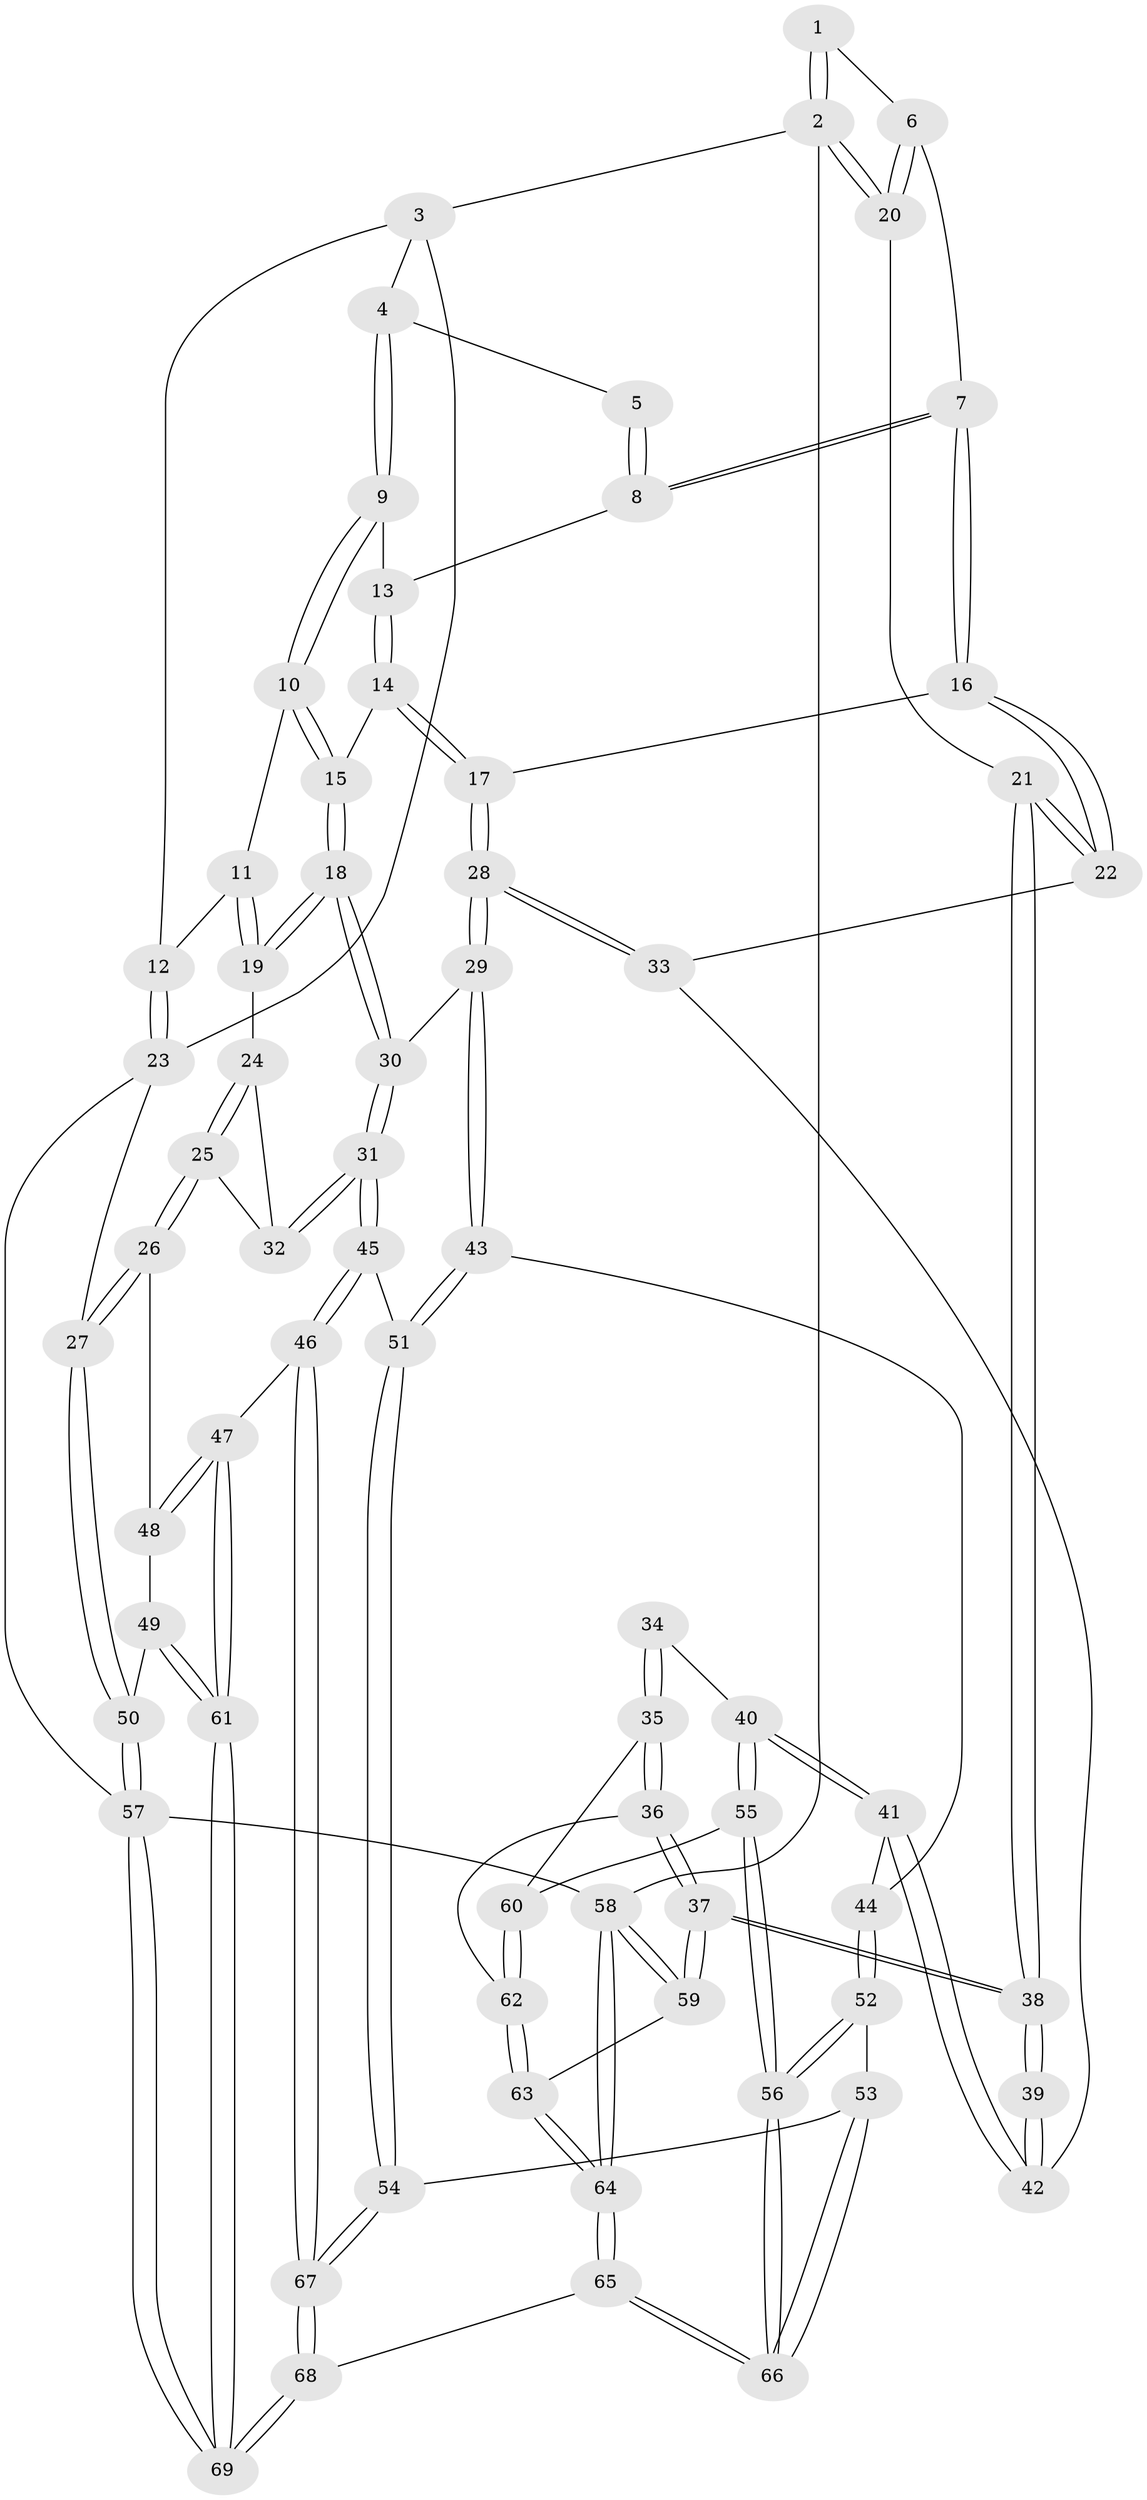// Generated by graph-tools (version 1.1) at 2025/51/03/09/25 03:51:01]
// undirected, 69 vertices, 169 edges
graph export_dot {
graph [start="1"]
  node [color=gray90,style=filled];
  1 [pos="+0.7051340242652425+0"];
  2 [pos="+1+0"];
  3 [pos="+0.21687497789187857+0"];
  4 [pos="+0.4642761752369264+0"];
  5 [pos="+0.6570235669534784+0"];
  6 [pos="+1+0.22255439385987918"];
  7 [pos="+0.8266297155312964+0.2386968960418648"];
  8 [pos="+0.7884533279819821+0.20410090427518218"];
  9 [pos="+0.413141694703895+0.09389822278007452"];
  10 [pos="+0.3204237005386105+0.22786823203556236"];
  11 [pos="+0.2743836093984329+0.254593547899997"];
  12 [pos="+0.09759248122768578+0.26399934520607976"];
  13 [pos="+0.6089339015691072+0.22687192348820023"];
  14 [pos="+0.5773353618159451+0.4126969412157076"];
  15 [pos="+0.5665067481562264+0.41342231500416876"];
  16 [pos="+0.7151770683056309+0.45519134093385644"];
  17 [pos="+0.7085493147449735+0.4545517222724323"];
  18 [pos="+0.4507765208089103+0.5483434432034033"];
  19 [pos="+0.3337768487636+0.4984730688755198"];
  20 [pos="+1+0.23706481319859898"];
  21 [pos="+1+0.5230783015907612"];
  22 [pos="+0.7809917536902489+0.5481099695103997"];
  23 [pos="+0+0.32073412649193556"];
  24 [pos="+0.30876022173803397+0.5248781080758477"];
  25 [pos="+0.024624195369608717+0.570607355305983"];
  26 [pos="+0.014722643994676212+0.5700889511877566"];
  27 [pos="+0+0.5284645932268051"];
  28 [pos="+0.5142843441904813+0.6616178795104447"];
  29 [pos="+0.508197094954252+0.665536758770811"];
  30 [pos="+0.47816973781951516+0.6466455547688011"];
  31 [pos="+0.31840712994499637+0.7269985553579043"];
  32 [pos="+0.28547721335545534+0.6531176037097737"];
  33 [pos="+0.7708244548574273+0.5910697432055829"];
  34 [pos="+0.8960104851012123+0.7202149441506855"];
  35 [pos="+1+0.7743622373801893"];
  36 [pos="+1+0.7749870400386139"];
  37 [pos="+1+0.7398470482091598"];
  38 [pos="+1+0.656260365663715"];
  39 [pos="+0.8873341234022061+0.6865842804265084"];
  40 [pos="+0.7755889715582516+0.7581413543125313"];
  41 [pos="+0.7558228874335522+0.6936491703329317"];
  42 [pos="+0.7695858962170821+0.6252040384962116"];
  43 [pos="+0.5237680674719828+0.6947349347051894"];
  44 [pos="+0.5905225336588958+0.7295391927491756"];
  45 [pos="+0.2895918800454693+0.7968908520682645"];
  46 [pos="+0.2821320203243781+0.8036433974115735"];
  47 [pos="+0.27936397012643116+0.8049721112133236"];
  48 [pos="+0.09177675221909051+0.658921687910801"];
  49 [pos="+0.1289247398116632+0.844893319006829"];
  50 [pos="+0+0.751642805496311"];
  51 [pos="+0.47765759925904555+0.8430551264829046"];
  52 [pos="+0.6253524670024935+0.8418187854348406"];
  53 [pos="+0.53669444459352+0.8766598784396742"];
  54 [pos="+0.49696051427911925+0.8800510014337747"];
  55 [pos="+0.782439280001728+0.801897167249403"];
  56 [pos="+0.7239953492278582+0.8854276196828936"];
  57 [pos="+0+1"];
  58 [pos="+1+1"];
  59 [pos="+1+0.8397421827331247"];
  60 [pos="+0.7922127318044233+0.8042782497571798"];
  61 [pos="+0.20098763196259106+0.8960348777250252"];
  62 [pos="+0.9220522900959404+0.9149235473575362"];
  63 [pos="+0.8890685555448576+1"];
  64 [pos="+0.7584347274872559+1"];
  65 [pos="+0.7521811655856264+1"];
  66 [pos="+0.728630328395794+1"];
  67 [pos="+0.45255523277630144+1"];
  68 [pos="+0.45100941059851557+1"];
  69 [pos="+0.08888997498163823+1"];
  1 -- 2;
  1 -- 2;
  1 -- 6;
  2 -- 3;
  2 -- 20;
  2 -- 20;
  2 -- 58;
  3 -- 4;
  3 -- 12;
  3 -- 23;
  4 -- 5;
  4 -- 9;
  4 -- 9;
  5 -- 8;
  5 -- 8;
  6 -- 7;
  6 -- 20;
  6 -- 20;
  7 -- 8;
  7 -- 8;
  7 -- 16;
  7 -- 16;
  8 -- 13;
  9 -- 10;
  9 -- 10;
  9 -- 13;
  10 -- 11;
  10 -- 15;
  10 -- 15;
  11 -- 12;
  11 -- 19;
  11 -- 19;
  12 -- 23;
  12 -- 23;
  13 -- 14;
  13 -- 14;
  14 -- 15;
  14 -- 17;
  14 -- 17;
  15 -- 18;
  15 -- 18;
  16 -- 17;
  16 -- 22;
  16 -- 22;
  17 -- 28;
  17 -- 28;
  18 -- 19;
  18 -- 19;
  18 -- 30;
  18 -- 30;
  19 -- 24;
  20 -- 21;
  21 -- 22;
  21 -- 22;
  21 -- 38;
  21 -- 38;
  22 -- 33;
  23 -- 27;
  23 -- 57;
  24 -- 25;
  24 -- 25;
  24 -- 32;
  25 -- 26;
  25 -- 26;
  25 -- 32;
  26 -- 27;
  26 -- 27;
  26 -- 48;
  27 -- 50;
  27 -- 50;
  28 -- 29;
  28 -- 29;
  28 -- 33;
  28 -- 33;
  29 -- 30;
  29 -- 43;
  29 -- 43;
  30 -- 31;
  30 -- 31;
  31 -- 32;
  31 -- 32;
  31 -- 45;
  31 -- 45;
  33 -- 42;
  34 -- 35;
  34 -- 35;
  34 -- 40;
  35 -- 36;
  35 -- 36;
  35 -- 60;
  36 -- 37;
  36 -- 37;
  36 -- 62;
  37 -- 38;
  37 -- 38;
  37 -- 59;
  37 -- 59;
  38 -- 39;
  38 -- 39;
  39 -- 42;
  39 -- 42;
  40 -- 41;
  40 -- 41;
  40 -- 55;
  40 -- 55;
  41 -- 42;
  41 -- 42;
  41 -- 44;
  43 -- 44;
  43 -- 51;
  43 -- 51;
  44 -- 52;
  44 -- 52;
  45 -- 46;
  45 -- 46;
  45 -- 51;
  46 -- 47;
  46 -- 67;
  46 -- 67;
  47 -- 48;
  47 -- 48;
  47 -- 61;
  47 -- 61;
  48 -- 49;
  49 -- 50;
  49 -- 61;
  49 -- 61;
  50 -- 57;
  50 -- 57;
  51 -- 54;
  51 -- 54;
  52 -- 53;
  52 -- 56;
  52 -- 56;
  53 -- 54;
  53 -- 66;
  53 -- 66;
  54 -- 67;
  54 -- 67;
  55 -- 56;
  55 -- 56;
  55 -- 60;
  56 -- 66;
  56 -- 66;
  57 -- 69;
  57 -- 69;
  57 -- 58;
  58 -- 59;
  58 -- 59;
  58 -- 64;
  58 -- 64;
  59 -- 63;
  60 -- 62;
  60 -- 62;
  61 -- 69;
  61 -- 69;
  62 -- 63;
  62 -- 63;
  63 -- 64;
  63 -- 64;
  64 -- 65;
  64 -- 65;
  65 -- 66;
  65 -- 66;
  65 -- 68;
  67 -- 68;
  67 -- 68;
  68 -- 69;
  68 -- 69;
}
